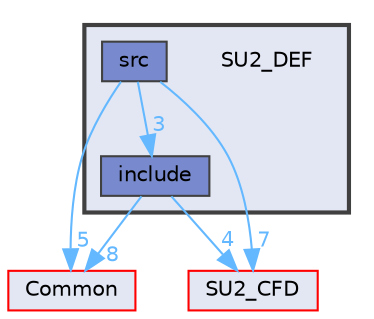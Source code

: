 digraph "SU2_DEF"
{
 // LATEX_PDF_SIZE
  bgcolor="transparent";
  edge [fontname=Helvetica,fontsize=10,labelfontname=Helvetica,labelfontsize=10];
  node [fontname=Helvetica,fontsize=10,shape=box,height=0.2,width=0.4];
  compound=true
  subgraph clusterdir_40148fa11f469160ea0489924442ae74 {
    graph [ bgcolor="#e3e7f4", pencolor="grey25", label="", fontname=Helvetica,fontsize=10 style="filled,bold", URL="dir_40148fa11f469160ea0489924442ae74.html",tooltip=""]
    dir_40148fa11f469160ea0489924442ae74 [shape=plaintext, label="SU2_DEF"];
  dir_d078ef52ac2e9c9e0969b1dffdff7f3e [label="include", fillcolor="#788acd", color="grey25", style="filled", URL="dir_d078ef52ac2e9c9e0969b1dffdff7f3e.html",tooltip=""];
  dir_41c70a0330bf69a977fcfee99601c66c [label="src", fillcolor="#788acd", color="grey25", style="filled", URL="dir_41c70a0330bf69a977fcfee99601c66c.html",tooltip=""];
  }
  dir_4ab6b4cc6a7edbff49100e9123df213f [label="Common", fillcolor="#e3e7f4", color="red", style="filled", URL="dir_4ab6b4cc6a7edbff49100e9123df213f.html",tooltip=""];
  dir_6f9fd837e39f246a8f0c94f670ad0309 [label="SU2_CFD", fillcolor="#e3e7f4", color="red", style="filled", URL="dir_6f9fd837e39f246a8f0c94f670ad0309.html",tooltip=""];
  dir_d078ef52ac2e9c9e0969b1dffdff7f3e->dir_4ab6b4cc6a7edbff49100e9123df213f [headlabel="8", labeldistance=1.5 headhref="dir_000048_000008.html" href="dir_000048_000008.html" color="steelblue1" fontcolor="steelblue1"];
  dir_d078ef52ac2e9c9e0969b1dffdff7f3e->dir_6f9fd837e39f246a8f0c94f670ad0309 [headlabel="4", labeldistance=1.5 headhref="dir_000048_000089.html" href="dir_000048_000089.html" color="steelblue1" fontcolor="steelblue1"];
  dir_41c70a0330bf69a977fcfee99601c66c->dir_4ab6b4cc6a7edbff49100e9123df213f [headlabel="5", labeldistance=1.5 headhref="dir_000085_000008.html" href="dir_000085_000008.html" color="steelblue1" fontcolor="steelblue1"];
  dir_41c70a0330bf69a977fcfee99601c66c->dir_6f9fd837e39f246a8f0c94f670ad0309 [headlabel="7", labeldistance=1.5 headhref="dir_000085_000089.html" href="dir_000085_000089.html" color="steelblue1" fontcolor="steelblue1"];
  dir_41c70a0330bf69a977fcfee99601c66c->dir_d078ef52ac2e9c9e0969b1dffdff7f3e [headlabel="3", labeldistance=1.5 headhref="dir_000085_000048.html" href="dir_000085_000048.html" color="steelblue1" fontcolor="steelblue1"];
}
